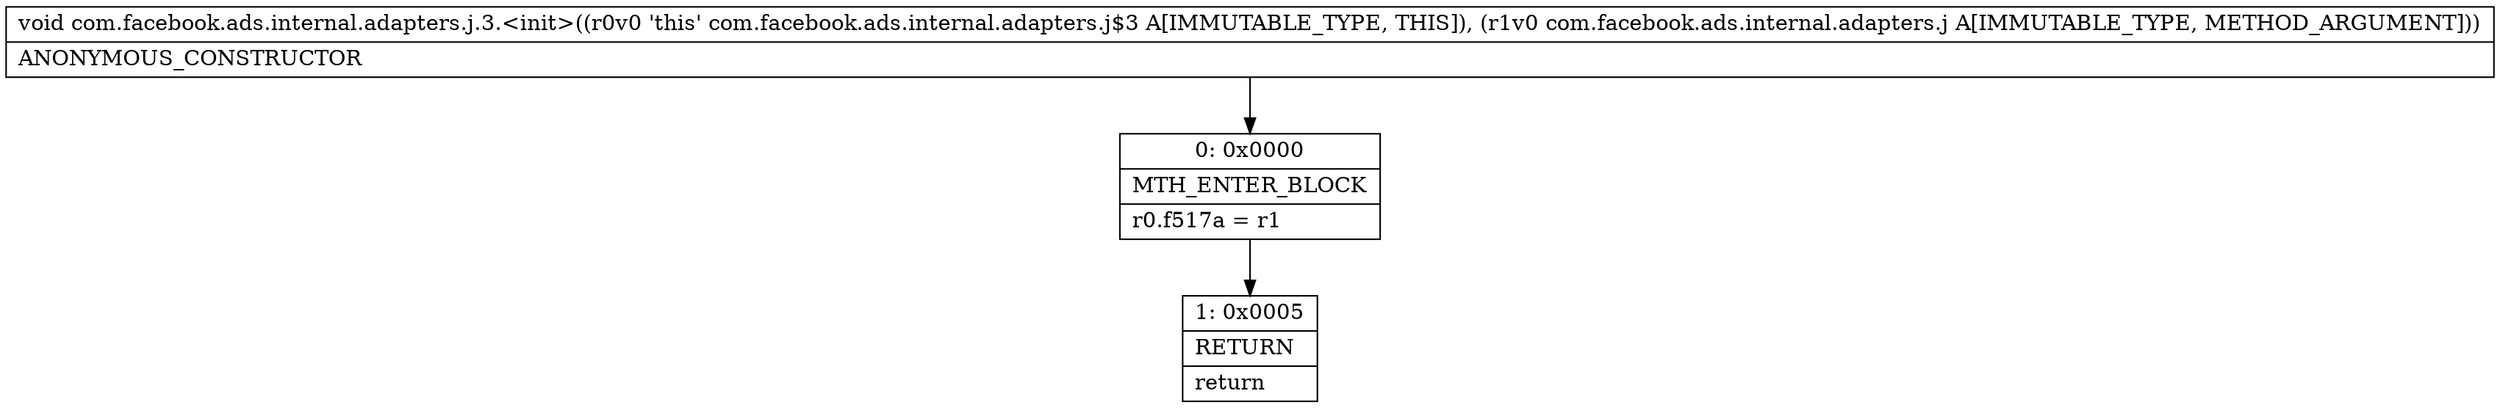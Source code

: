 digraph "CFG forcom.facebook.ads.internal.adapters.j.3.\<init\>(Lcom\/facebook\/ads\/internal\/adapters\/j;)V" {
Node_0 [shape=record,label="{0\:\ 0x0000|MTH_ENTER_BLOCK\l|r0.f517a = r1\l}"];
Node_1 [shape=record,label="{1\:\ 0x0005|RETURN\l|return\l}"];
MethodNode[shape=record,label="{void com.facebook.ads.internal.adapters.j.3.\<init\>((r0v0 'this' com.facebook.ads.internal.adapters.j$3 A[IMMUTABLE_TYPE, THIS]), (r1v0 com.facebook.ads.internal.adapters.j A[IMMUTABLE_TYPE, METHOD_ARGUMENT]))  | ANONYMOUS_CONSTRUCTOR\l}"];
MethodNode -> Node_0;
Node_0 -> Node_1;
}


